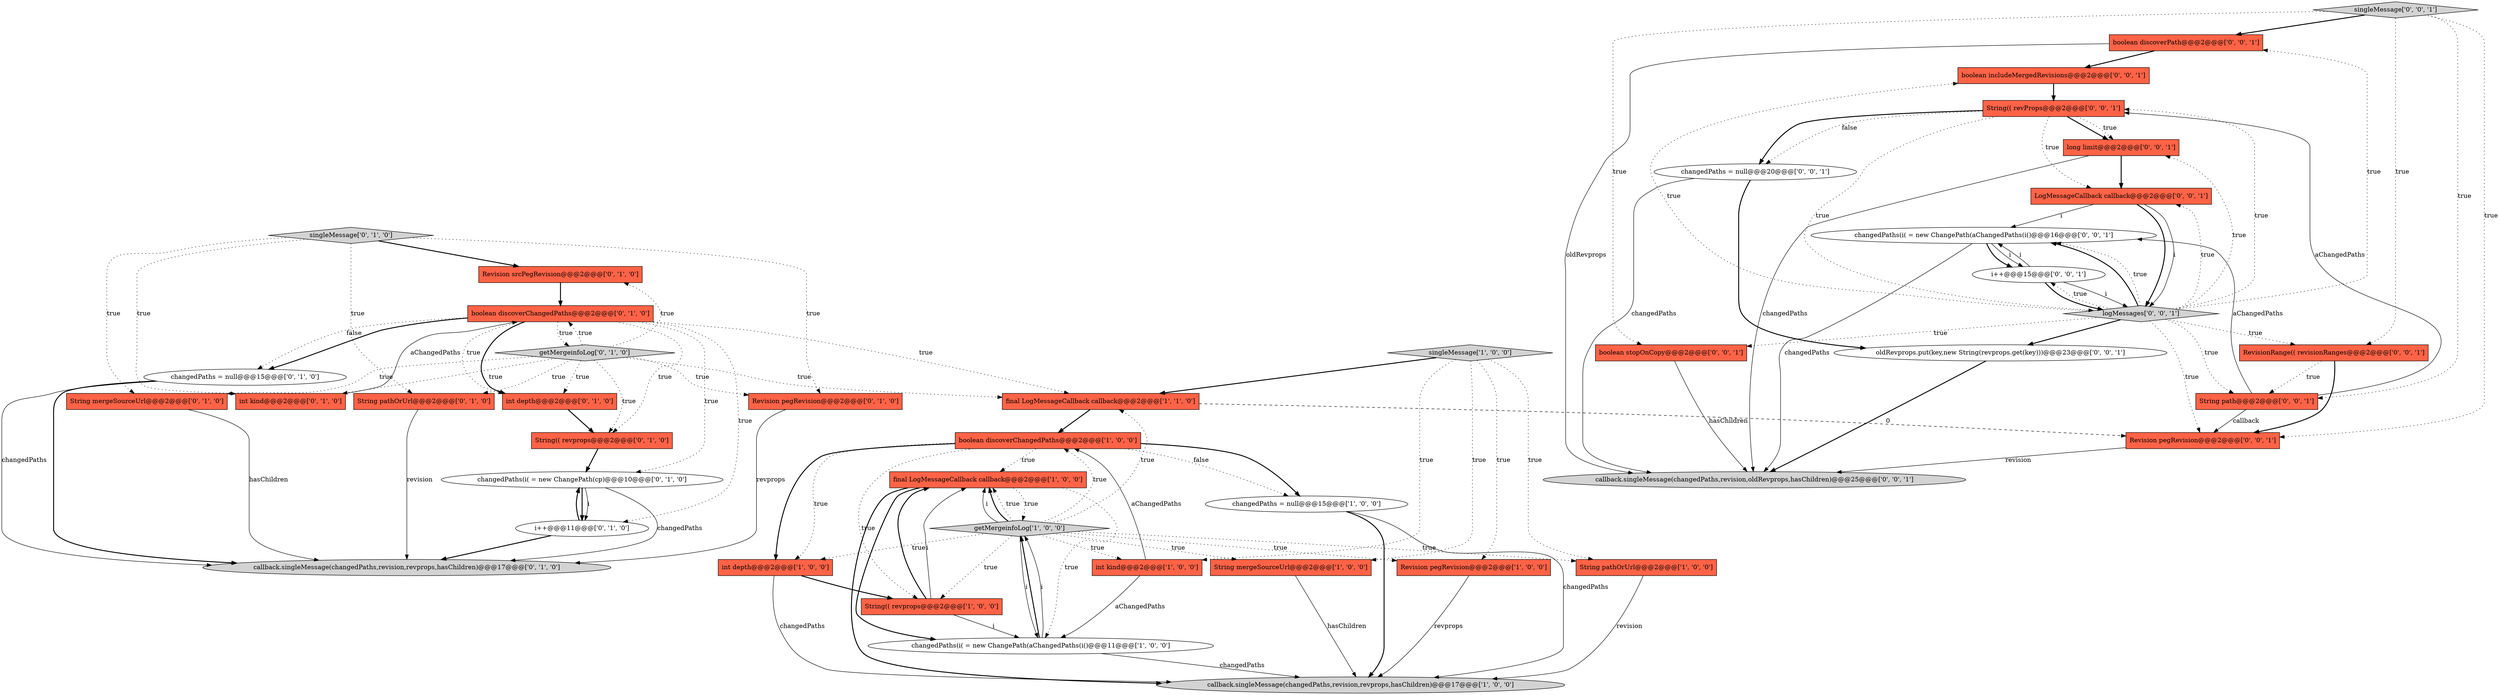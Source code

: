digraph {
27 [style = filled, label = "singleMessage['0', '1', '0']", fillcolor = lightgray, shape = diamond image = "AAA0AAABBB2BBB"];
35 [style = filled, label = "String(( revProps@@@2@@@['0', '0', '1']", fillcolor = tomato, shape = box image = "AAA0AAABBB3BBB"];
40 [style = filled, label = "boolean stopOnCopy@@@2@@@['0', '0', '1']", fillcolor = tomato, shape = box image = "AAA0AAABBB3BBB"];
10 [style = filled, label = "String pathOrUrl@@@2@@@['1', '0', '0']", fillcolor = tomato, shape = box image = "AAA0AAABBB1BBB"];
21 [style = filled, label = "Revision srcPegRevision@@@2@@@['0', '1', '0']", fillcolor = tomato, shape = box image = "AAA0AAABBB2BBB"];
11 [style = filled, label = "getMergeinfoLog['1', '0', '0']", fillcolor = lightgray, shape = diamond image = "AAA0AAABBB1BBB"];
16 [style = filled, label = "int kind@@@2@@@['0', '1', '0']", fillcolor = tomato, shape = box image = "AAA0AAABBB2BBB"];
15 [style = filled, label = "String pathOrUrl@@@2@@@['0', '1', '0']", fillcolor = tomato, shape = box image = "AAA0AAABBB2BBB"];
23 [style = filled, label = "Revision pegRevision@@@2@@@['0', '1', '0']", fillcolor = tomato, shape = box image = "AAA0AAABBB2BBB"];
12 [style = filled, label = "changedPaths = null@@@15@@@['1', '0', '0']", fillcolor = white, shape = ellipse image = "AAA0AAABBB1BBB"];
37 [style = filled, label = "boolean discoverPath@@@2@@@['0', '0', '1']", fillcolor = tomato, shape = box image = "AAA0AAABBB3BBB"];
28 [style = filled, label = "RevisionRange(( revisionRanges@@@2@@@['0', '0', '1']", fillcolor = tomato, shape = box image = "AAA0AAABBB3BBB"];
39 [style = filled, label = "singleMessage['0', '0', '1']", fillcolor = lightgray, shape = diamond image = "AAA0AAABBB3BBB"];
25 [style = filled, label = "getMergeinfoLog['0', '1', '0']", fillcolor = lightgray, shape = diamond image = "AAA0AAABBB2BBB"];
30 [style = filled, label = "Revision pegRevision@@@2@@@['0', '0', '1']", fillcolor = tomato, shape = box image = "AAA0AAABBB3BBB"];
41 [style = filled, label = "oldRevprops.put(key,new String(revprops.get(key)))@@@23@@@['0', '0', '1']", fillcolor = white, shape = ellipse image = "AAA0AAABBB3BBB"];
29 [style = filled, label = "String path@@@2@@@['0', '0', '1']", fillcolor = tomato, shape = box image = "AAA0AAABBB3BBB"];
2 [style = filled, label = "singleMessage['1', '0', '0']", fillcolor = lightgray, shape = diamond image = "AAA0AAABBB1BBB"];
4 [style = filled, label = "String mergeSourceUrl@@@2@@@['1', '0', '0']", fillcolor = tomato, shape = box image = "AAA0AAABBB1BBB"];
24 [style = filled, label = "String mergeSourceUrl@@@2@@@['0', '1', '0']", fillcolor = tomato, shape = box image = "AAA0AAABBB2BBB"];
14 [style = filled, label = "callback.singleMessage(changedPaths,revision,revprops,hasChildren)@@@17@@@['0', '1', '0']", fillcolor = lightgray, shape = ellipse image = "AAA0AAABBB2BBB"];
18 [style = filled, label = "int depth@@@2@@@['0', '1', '0']", fillcolor = tomato, shape = box image = "AAA0AAABBB2BBB"];
9 [style = filled, label = "callback.singleMessage(changedPaths,revision,revprops,hasChildren)@@@17@@@['1', '0', '0']", fillcolor = lightgray, shape = ellipse image = "AAA0AAABBB1BBB"];
42 [style = filled, label = "changedPaths = null@@@20@@@['0', '0', '1']", fillcolor = white, shape = ellipse image = "AAA0AAABBB3BBB"];
31 [style = filled, label = "boolean includeMergedRevisions@@@2@@@['0', '0', '1']", fillcolor = tomato, shape = box image = "AAA0AAABBB3BBB"];
6 [style = filled, label = "final LogMessageCallback callback@@@2@@@['1', '0', '0']", fillcolor = tomato, shape = box image = "AAA0AAABBB1BBB"];
32 [style = filled, label = "callback.singleMessage(changedPaths,revision,oldRevprops,hasChildren)@@@25@@@['0', '0', '1']", fillcolor = lightgray, shape = ellipse image = "AAA0AAABBB3BBB"];
3 [style = filled, label = "String(( revprops@@@2@@@['1', '0', '0']", fillcolor = tomato, shape = box image = "AAA0AAABBB1BBB"];
19 [style = filled, label = "String(( revprops@@@2@@@['0', '1', '0']", fillcolor = tomato, shape = box image = "AAA0AAABBB2BBB"];
43 [style = filled, label = "i++@@@15@@@['0', '0', '1']", fillcolor = white, shape = ellipse image = "AAA0AAABBB3BBB"];
38 [style = filled, label = "changedPaths(i( = new ChangePath(aChangedPaths(i()@@@16@@@['0', '0', '1']", fillcolor = white, shape = ellipse image = "AAA0AAABBB3BBB"];
1 [style = filled, label = "changedPaths(i( = new ChangePath(aChangedPaths(i()@@@11@@@['1', '0', '0']", fillcolor = white, shape = ellipse image = "AAA0AAABBB1BBB"];
26 [style = filled, label = "boolean discoverChangedPaths@@@2@@@['0', '1', '0']", fillcolor = tomato, shape = box image = "AAA0AAABBB2BBB"];
13 [style = filled, label = "boolean discoverChangedPaths@@@2@@@['1', '0', '0']", fillcolor = tomato, shape = box image = "AAA0AAABBB1BBB"];
22 [style = filled, label = "changedPaths = null@@@15@@@['0', '1', '0']", fillcolor = white, shape = ellipse image = "AAA0AAABBB2BBB"];
5 [style = filled, label = "final LogMessageCallback callback@@@2@@@['1', '1', '0']", fillcolor = tomato, shape = box image = "AAA0AAABBB1BBB"];
33 [style = filled, label = "long limit@@@2@@@['0', '0', '1']", fillcolor = tomato, shape = box image = "AAA0AAABBB3BBB"];
34 [style = filled, label = "LogMessageCallback callback@@@2@@@['0', '0', '1']", fillcolor = tomato, shape = box image = "AAA0AAABBB3BBB"];
36 [style = filled, label = "logMessages['0', '0', '1']", fillcolor = lightgray, shape = diamond image = "AAA0AAABBB3BBB"];
7 [style = filled, label = "Revision pegRevision@@@2@@@['1', '0', '0']", fillcolor = tomato, shape = box image = "AAA0AAABBB1BBB"];
20 [style = filled, label = "i++@@@11@@@['0', '1', '0']", fillcolor = white, shape = ellipse image = "AAA0AAABBB2BBB"];
17 [style = filled, label = "changedPaths(i( = new ChangePath(cp)@@@10@@@['0', '1', '0']", fillcolor = white, shape = ellipse image = "AAA0AAABBB2BBB"];
8 [style = filled, label = "int kind@@@2@@@['1', '0', '0']", fillcolor = tomato, shape = box image = "AAA0AAABBB1BBB"];
0 [style = filled, label = "int depth@@@2@@@['1', '0', '0']", fillcolor = tomato, shape = box image = "AAA0AAABBB1BBB"];
35->33 [style = bold, label=""];
4->9 [style = solid, label="hasChildren"];
36->29 [style = dotted, label="true"];
35->36 [style = dotted, label="true"];
2->8 [style = dotted, label="true"];
25->16 [style = dotted, label="true"];
35->42 [style = bold, label=""];
25->21 [style = dotted, label="true"];
33->34 [style = bold, label=""];
27->15 [style = dotted, label="true"];
39->30 [style = dotted, label="true"];
37->32 [style = solid, label="oldRevprops"];
25->26 [style = dotted, label="true"];
5->13 [style = bold, label=""];
1->11 [style = bold, label=""];
3->6 [style = bold, label=""];
26->22 [style = dotted, label="false"];
7->9 [style = solid, label="revprops"];
13->12 [style = bold, label=""];
15->14 [style = solid, label="revision"];
21->26 [style = bold, label=""];
22->14 [style = bold, label=""];
13->0 [style = dotted, label="true"];
1->9 [style = solid, label="changedPaths"];
36->34 [style = dotted, label="true"];
20->17 [style = bold, label=""];
11->4 [style = dotted, label="true"];
27->23 [style = dotted, label="true"];
26->19 [style = dotted, label="true"];
36->38 [style = bold, label=""];
39->37 [style = bold, label=""];
10->9 [style = solid, label="revision"];
36->40 [style = dotted, label="true"];
27->21 [style = bold, label=""];
11->5 [style = dotted, label="true"];
6->11 [style = dotted, label="true"];
36->38 [style = dotted, label="true"];
28->30 [style = bold, label=""];
26->22 [style = bold, label=""];
26->18 [style = bold, label=""];
27->16 [style = dotted, label="true"];
25->18 [style = dotted, label="true"];
11->10 [style = dotted, label="true"];
37->31 [style = bold, label=""];
13->0 [style = bold, label=""];
36->31 [style = dotted, label="true"];
40->32 [style = solid, label="hasChildren"];
41->32 [style = bold, label=""];
39->40 [style = dotted, label="true"];
11->6 [style = solid, label="i"];
30->32 [style = solid, label="revision"];
11->6 [style = bold, label=""];
13->12 [style = dotted, label="false"];
43->36 [style = solid, label="i"];
38->43 [style = bold, label=""];
36->41 [style = bold, label=""];
12->9 [style = bold, label=""];
38->32 [style = solid, label="changedPaths"];
29->35 [style = solid, label="aChangedPaths"];
26->5 [style = dotted, label="true"];
11->6 [style = dotted, label="true"];
39->29 [style = dotted, label="true"];
35->34 [style = dotted, label="true"];
36->33 [style = dotted, label="true"];
13->3 [style = dotted, label="true"];
34->38 [style = solid, label="i"];
28->29 [style = dotted, label="true"];
26->17 [style = dotted, label="true"];
0->9 [style = solid, label="changedPaths"];
36->35 [style = dotted, label="true"];
1->11 [style = solid, label="i"];
13->6 [style = dotted, label="true"];
11->3 [style = dotted, label="true"];
33->32 [style = solid, label="changedPaths"];
22->14 [style = solid, label="changedPaths"];
8->13 [style = solid, label="aChangedPaths"];
11->1 [style = solid, label="i"];
6->1 [style = dotted, label="true"];
34->36 [style = bold, label=""];
11->7 [style = dotted, label="true"];
0->3 [style = bold, label=""];
17->20 [style = solid, label="i"];
17->20 [style = bold, label=""];
42->41 [style = bold, label=""];
43->38 [style = solid, label="i"];
25->19 [style = dotted, label="true"];
19->17 [style = bold, label=""];
43->36 [style = bold, label=""];
5->30 [style = dashed, label="0"];
29->30 [style = solid, label="callback"];
25->5 [style = dotted, label="true"];
11->13 [style = dotted, label="true"];
24->14 [style = solid, label="hasChildren"];
6->1 [style = bold, label=""];
36->28 [style = dotted, label="true"];
35->42 [style = dotted, label="false"];
3->1 [style = solid, label="i"];
12->9 [style = solid, label="changedPaths"];
17->14 [style = solid, label="changedPaths"];
38->43 [style = solid, label="i"];
36->30 [style = dotted, label="true"];
2->4 [style = dotted, label="true"];
26->25 [style = dotted, label="true"];
2->5 [style = bold, label=""];
35->33 [style = dotted, label="true"];
39->28 [style = dotted, label="true"];
11->0 [style = dotted, label="true"];
26->18 [style = dotted, label="true"];
25->15 [style = dotted, label="true"];
2->10 [style = dotted, label="true"];
6->9 [style = bold, label=""];
23->14 [style = solid, label="revprops"];
31->35 [style = bold, label=""];
11->8 [style = dotted, label="true"];
36->37 [style = dotted, label="true"];
42->32 [style = solid, label="changedPaths"];
18->19 [style = bold, label=""];
25->24 [style = dotted, label="true"];
34->36 [style = solid, label="i"];
16->26 [style = solid, label="aChangedPaths"];
36->43 [style = dotted, label="true"];
26->20 [style = dotted, label="true"];
29->38 [style = solid, label="aChangedPaths"];
3->6 [style = solid, label="i"];
20->14 [style = bold, label=""];
25->23 [style = dotted, label="true"];
2->7 [style = dotted, label="true"];
27->24 [style = dotted, label="true"];
8->1 [style = solid, label="aChangedPaths"];
}
